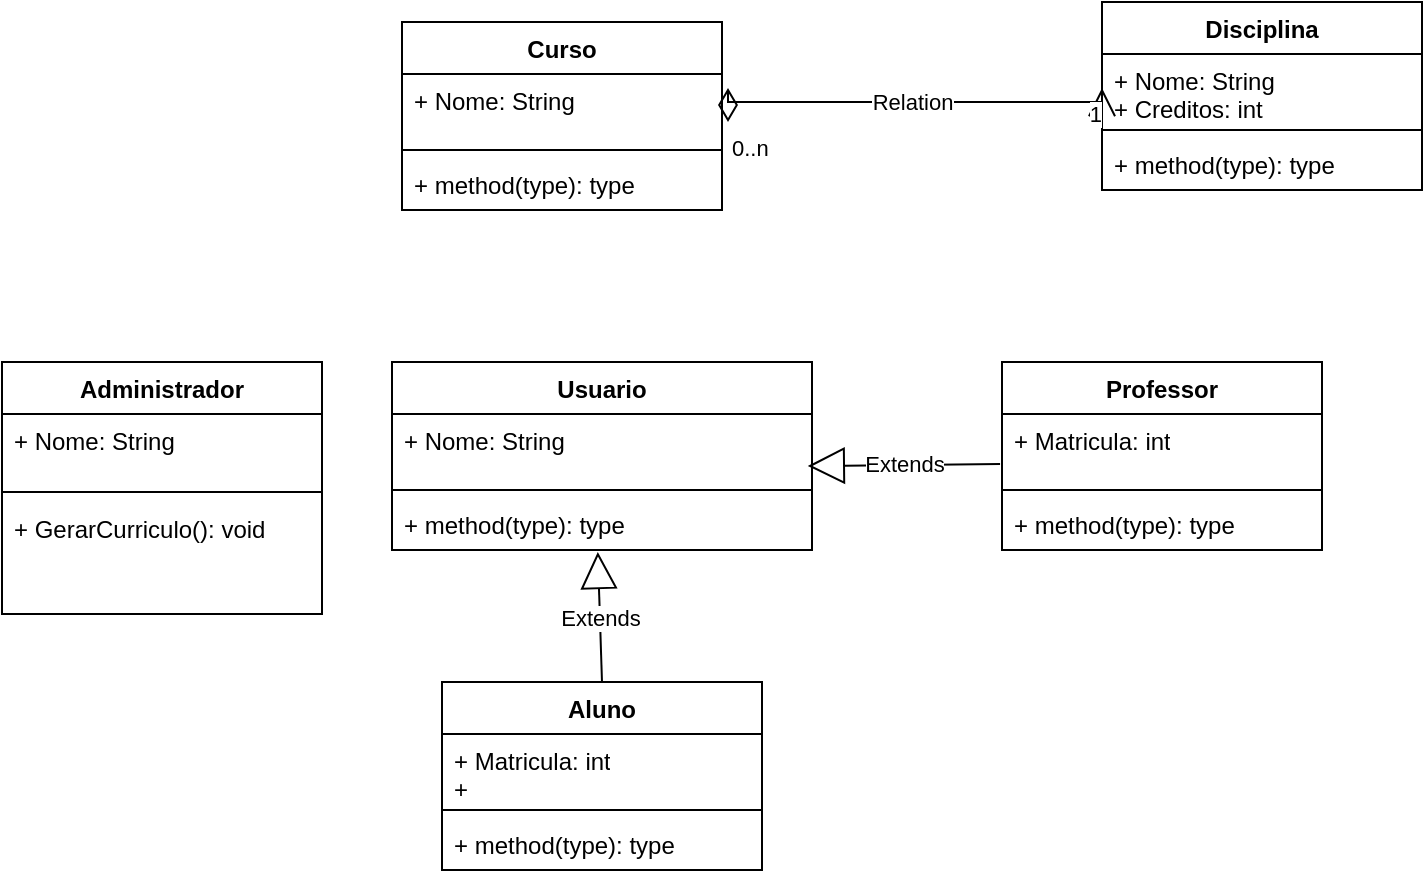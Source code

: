 <mxfile version="21.6.8" type="github">
  <diagram id="C5RBs43oDa-KdzZeNtuy" name="Page-1">
    <mxGraphModel dx="1941" dy="610" grid="1" gridSize="10" guides="1" tooltips="1" connect="1" arrows="1" fold="1" page="1" pageScale="1" pageWidth="827" pageHeight="1169" math="0" shadow="0">
      <root>
        <mxCell id="WIyWlLk6GJQsqaUBKTNV-0" />
        <mxCell id="WIyWlLk6GJQsqaUBKTNV-1" parent="WIyWlLk6GJQsqaUBKTNV-0" />
        <mxCell id="xfJHlxu_VXnrqttIyuLd-0" value="Curso" style="swimlane;fontStyle=1;align=center;verticalAlign=top;childLayout=stackLayout;horizontal=1;startSize=26;horizontalStack=0;resizeParent=1;resizeParentMax=0;resizeLast=0;collapsible=1;marginBottom=0;whiteSpace=wrap;html=1;" vertex="1" parent="WIyWlLk6GJQsqaUBKTNV-1">
          <mxGeometry x="100" y="80" width="160" height="94" as="geometry" />
        </mxCell>
        <mxCell id="xfJHlxu_VXnrqttIyuLd-1" value="+ Nome: String" style="text;strokeColor=none;fillColor=none;align=left;verticalAlign=top;spacingLeft=4;spacingRight=4;overflow=hidden;rotatable=0;points=[[0,0.5],[1,0.5]];portConstraint=eastwest;whiteSpace=wrap;html=1;" vertex="1" parent="xfJHlxu_VXnrqttIyuLd-0">
          <mxGeometry y="26" width="160" height="34" as="geometry" />
        </mxCell>
        <mxCell id="xfJHlxu_VXnrqttIyuLd-2" value="" style="line;strokeWidth=1;fillColor=none;align=left;verticalAlign=middle;spacingTop=-1;spacingLeft=3;spacingRight=3;rotatable=0;labelPosition=right;points=[];portConstraint=eastwest;strokeColor=inherit;" vertex="1" parent="xfJHlxu_VXnrqttIyuLd-0">
          <mxGeometry y="60" width="160" height="8" as="geometry" />
        </mxCell>
        <mxCell id="xfJHlxu_VXnrqttIyuLd-3" value="+ method(type): type" style="text;strokeColor=none;fillColor=none;align=left;verticalAlign=top;spacingLeft=4;spacingRight=4;overflow=hidden;rotatable=0;points=[[0,0.5],[1,0.5]];portConstraint=eastwest;whiteSpace=wrap;html=1;" vertex="1" parent="xfJHlxu_VXnrqttIyuLd-0">
          <mxGeometry y="68" width="160" height="26" as="geometry" />
        </mxCell>
        <mxCell id="xfJHlxu_VXnrqttIyuLd-4" value="Disciplina" style="swimlane;fontStyle=1;align=center;verticalAlign=top;childLayout=stackLayout;horizontal=1;startSize=26;horizontalStack=0;resizeParent=1;resizeParentMax=0;resizeLast=0;collapsible=1;marginBottom=0;whiteSpace=wrap;html=1;" vertex="1" parent="WIyWlLk6GJQsqaUBKTNV-1">
          <mxGeometry x="450" y="70" width="160" height="94" as="geometry" />
        </mxCell>
        <mxCell id="xfJHlxu_VXnrqttIyuLd-5" value="+ Nome: String&lt;br&gt;+ Creditos: int" style="text;strokeColor=none;fillColor=none;align=left;verticalAlign=top;spacingLeft=4;spacingRight=4;overflow=hidden;rotatable=0;points=[[0,0.5],[1,0.5]];portConstraint=eastwest;whiteSpace=wrap;html=1;" vertex="1" parent="xfJHlxu_VXnrqttIyuLd-4">
          <mxGeometry y="26" width="160" height="34" as="geometry" />
        </mxCell>
        <mxCell id="xfJHlxu_VXnrqttIyuLd-6" value="" style="line;strokeWidth=1;fillColor=none;align=left;verticalAlign=middle;spacingTop=-1;spacingLeft=3;spacingRight=3;rotatable=0;labelPosition=right;points=[];portConstraint=eastwest;strokeColor=inherit;" vertex="1" parent="xfJHlxu_VXnrqttIyuLd-4">
          <mxGeometry y="60" width="160" height="8" as="geometry" />
        </mxCell>
        <mxCell id="xfJHlxu_VXnrqttIyuLd-7" value="+ method(type): type" style="text;strokeColor=none;fillColor=none;align=left;verticalAlign=top;spacingLeft=4;spacingRight=4;overflow=hidden;rotatable=0;points=[[0,0.5],[1,0.5]];portConstraint=eastwest;whiteSpace=wrap;html=1;" vertex="1" parent="xfJHlxu_VXnrqttIyuLd-4">
          <mxGeometry y="68" width="160" height="26" as="geometry" />
        </mxCell>
        <mxCell id="xfJHlxu_VXnrqttIyuLd-8" value="Aluno" style="swimlane;fontStyle=1;align=center;verticalAlign=top;childLayout=stackLayout;horizontal=1;startSize=26;horizontalStack=0;resizeParent=1;resizeParentMax=0;resizeLast=0;collapsible=1;marginBottom=0;whiteSpace=wrap;html=1;" vertex="1" parent="WIyWlLk6GJQsqaUBKTNV-1">
          <mxGeometry x="120" y="410" width="160" height="94" as="geometry" />
        </mxCell>
        <mxCell id="xfJHlxu_VXnrqttIyuLd-9" value="+ Matricula: int&lt;br&gt;+&amp;nbsp;" style="text;strokeColor=none;fillColor=none;align=left;verticalAlign=top;spacingLeft=4;spacingRight=4;overflow=hidden;rotatable=0;points=[[0,0.5],[1,0.5]];portConstraint=eastwest;whiteSpace=wrap;html=1;" vertex="1" parent="xfJHlxu_VXnrqttIyuLd-8">
          <mxGeometry y="26" width="160" height="34" as="geometry" />
        </mxCell>
        <mxCell id="xfJHlxu_VXnrqttIyuLd-10" value="" style="line;strokeWidth=1;fillColor=none;align=left;verticalAlign=middle;spacingTop=-1;spacingLeft=3;spacingRight=3;rotatable=0;labelPosition=right;points=[];portConstraint=eastwest;strokeColor=inherit;" vertex="1" parent="xfJHlxu_VXnrqttIyuLd-8">
          <mxGeometry y="60" width="160" height="8" as="geometry" />
        </mxCell>
        <mxCell id="xfJHlxu_VXnrqttIyuLd-11" value="+ method(type): type" style="text;strokeColor=none;fillColor=none;align=left;verticalAlign=top;spacingLeft=4;spacingRight=4;overflow=hidden;rotatable=0;points=[[0,0.5],[1,0.5]];portConstraint=eastwest;whiteSpace=wrap;html=1;" vertex="1" parent="xfJHlxu_VXnrqttIyuLd-8">
          <mxGeometry y="68" width="160" height="26" as="geometry" />
        </mxCell>
        <mxCell id="xfJHlxu_VXnrqttIyuLd-12" value="Usuario" style="swimlane;fontStyle=1;align=center;verticalAlign=top;childLayout=stackLayout;horizontal=1;startSize=26;horizontalStack=0;resizeParent=1;resizeParentMax=0;resizeLast=0;collapsible=1;marginBottom=0;whiteSpace=wrap;html=1;" vertex="1" parent="WIyWlLk6GJQsqaUBKTNV-1">
          <mxGeometry x="95" y="250" width="210" height="94" as="geometry" />
        </mxCell>
        <mxCell id="xfJHlxu_VXnrqttIyuLd-13" value="+ Nome: String" style="text;strokeColor=none;fillColor=none;align=left;verticalAlign=top;spacingLeft=4;spacingRight=4;overflow=hidden;rotatable=0;points=[[0,0.5],[1,0.5]];portConstraint=eastwest;whiteSpace=wrap;html=1;" vertex="1" parent="xfJHlxu_VXnrqttIyuLd-12">
          <mxGeometry y="26" width="210" height="34" as="geometry" />
        </mxCell>
        <mxCell id="xfJHlxu_VXnrqttIyuLd-14" value="" style="line;strokeWidth=1;fillColor=none;align=left;verticalAlign=middle;spacingTop=-1;spacingLeft=3;spacingRight=3;rotatable=0;labelPosition=right;points=[];portConstraint=eastwest;strokeColor=inherit;" vertex="1" parent="xfJHlxu_VXnrqttIyuLd-12">
          <mxGeometry y="60" width="210" height="8" as="geometry" />
        </mxCell>
        <mxCell id="xfJHlxu_VXnrqttIyuLd-15" value="+ method(type): type" style="text;strokeColor=none;fillColor=none;align=left;verticalAlign=top;spacingLeft=4;spacingRight=4;overflow=hidden;rotatable=0;points=[[0,0.5],[1,0.5]];portConstraint=eastwest;whiteSpace=wrap;html=1;" vertex="1" parent="xfJHlxu_VXnrqttIyuLd-12">
          <mxGeometry y="68" width="210" height="26" as="geometry" />
        </mxCell>
        <mxCell id="xfJHlxu_VXnrqttIyuLd-16" value="Extends" style="endArrow=block;endSize=16;endFill=0;html=1;rounded=0;exitX=0.5;exitY=0;exitDx=0;exitDy=0;entryX=0.49;entryY=1.038;entryDx=0;entryDy=0;entryPerimeter=0;" edge="1" parent="WIyWlLk6GJQsqaUBKTNV-1" source="xfJHlxu_VXnrqttIyuLd-8" target="xfJHlxu_VXnrqttIyuLd-15">
          <mxGeometry width="160" relative="1" as="geometry">
            <mxPoint x="330" y="320" as="sourcePoint" />
            <mxPoint x="260" y="370" as="targetPoint" />
          </mxGeometry>
        </mxCell>
        <mxCell id="xfJHlxu_VXnrqttIyuLd-17" value="Professor" style="swimlane;fontStyle=1;align=center;verticalAlign=top;childLayout=stackLayout;horizontal=1;startSize=26;horizontalStack=0;resizeParent=1;resizeParentMax=0;resizeLast=0;collapsible=1;marginBottom=0;whiteSpace=wrap;html=1;" vertex="1" parent="WIyWlLk6GJQsqaUBKTNV-1">
          <mxGeometry x="400" y="250" width="160" height="94" as="geometry" />
        </mxCell>
        <mxCell id="xfJHlxu_VXnrqttIyuLd-18" value="+ Matricula: int" style="text;strokeColor=none;fillColor=none;align=left;verticalAlign=top;spacingLeft=4;spacingRight=4;overflow=hidden;rotatable=0;points=[[0,0.5],[1,0.5]];portConstraint=eastwest;whiteSpace=wrap;html=1;" vertex="1" parent="xfJHlxu_VXnrqttIyuLd-17">
          <mxGeometry y="26" width="160" height="34" as="geometry" />
        </mxCell>
        <mxCell id="xfJHlxu_VXnrqttIyuLd-19" value="" style="line;strokeWidth=1;fillColor=none;align=left;verticalAlign=middle;spacingTop=-1;spacingLeft=3;spacingRight=3;rotatable=0;labelPosition=right;points=[];portConstraint=eastwest;strokeColor=inherit;" vertex="1" parent="xfJHlxu_VXnrqttIyuLd-17">
          <mxGeometry y="60" width="160" height="8" as="geometry" />
        </mxCell>
        <mxCell id="xfJHlxu_VXnrqttIyuLd-20" value="+ method(type): type" style="text;strokeColor=none;fillColor=none;align=left;verticalAlign=top;spacingLeft=4;spacingRight=4;overflow=hidden;rotatable=0;points=[[0,0.5],[1,0.5]];portConstraint=eastwest;whiteSpace=wrap;html=1;" vertex="1" parent="xfJHlxu_VXnrqttIyuLd-17">
          <mxGeometry y="68" width="160" height="26" as="geometry" />
        </mxCell>
        <mxCell id="xfJHlxu_VXnrqttIyuLd-21" value="Extends" style="endArrow=block;endSize=16;endFill=0;html=1;rounded=0;exitX=-0.006;exitY=0.735;exitDx=0;exitDy=0;exitPerimeter=0;entryX=0.99;entryY=0.765;entryDx=0;entryDy=0;entryPerimeter=0;" edge="1" parent="WIyWlLk6GJQsqaUBKTNV-1" source="xfJHlxu_VXnrqttIyuLd-18" target="xfJHlxu_VXnrqttIyuLd-13">
          <mxGeometry x="-0.002" width="160" relative="1" as="geometry">
            <mxPoint x="340" y="360" as="sourcePoint" />
            <mxPoint x="500" y="360" as="targetPoint" />
            <mxPoint as="offset" />
          </mxGeometry>
        </mxCell>
        <mxCell id="xfJHlxu_VXnrqttIyuLd-22" value="Administrador" style="swimlane;fontStyle=1;align=center;verticalAlign=top;childLayout=stackLayout;horizontal=1;startSize=26;horizontalStack=0;resizeParent=1;resizeParentMax=0;resizeLast=0;collapsible=1;marginBottom=0;whiteSpace=wrap;html=1;" vertex="1" parent="WIyWlLk6GJQsqaUBKTNV-1">
          <mxGeometry x="-100" y="250" width="160" height="126" as="geometry">
            <mxRectangle x="630" y="250" width="120" height="30" as="alternateBounds" />
          </mxGeometry>
        </mxCell>
        <mxCell id="xfJHlxu_VXnrqttIyuLd-23" value="+ Nome: String" style="text;strokeColor=none;fillColor=none;align=left;verticalAlign=top;spacingLeft=4;spacingRight=4;overflow=hidden;rotatable=0;points=[[0,0.5],[1,0.5]];portConstraint=eastwest;whiteSpace=wrap;html=1;" vertex="1" parent="xfJHlxu_VXnrqttIyuLd-22">
          <mxGeometry y="26" width="160" height="34" as="geometry" />
        </mxCell>
        <mxCell id="xfJHlxu_VXnrqttIyuLd-24" value="" style="line;strokeWidth=1;fillColor=none;align=left;verticalAlign=middle;spacingTop=-1;spacingLeft=3;spacingRight=3;rotatable=0;labelPosition=right;points=[];portConstraint=eastwest;strokeColor=inherit;" vertex="1" parent="xfJHlxu_VXnrqttIyuLd-22">
          <mxGeometry y="60" width="160" height="10" as="geometry" />
        </mxCell>
        <mxCell id="xfJHlxu_VXnrqttIyuLd-25" value="+ GerarCurriculo(): void" style="text;strokeColor=none;fillColor=none;align=left;verticalAlign=top;spacingLeft=4;spacingRight=4;overflow=hidden;rotatable=0;points=[[0,0.5],[1,0.5]];portConstraint=eastwest;whiteSpace=wrap;html=1;" vertex="1" parent="xfJHlxu_VXnrqttIyuLd-22">
          <mxGeometry y="70" width="160" height="56" as="geometry" />
        </mxCell>
        <mxCell id="xfJHlxu_VXnrqttIyuLd-26" value="Relation" style="endArrow=open;html=1;endSize=12;startArrow=diamondThin;startSize=14;startFill=0;edgeStyle=orthogonalEdgeStyle;rounded=0;entryX=0;entryY=0.5;entryDx=0;entryDy=0;" edge="1" parent="WIyWlLk6GJQsqaUBKTNV-1" target="xfJHlxu_VXnrqttIyuLd-5">
          <mxGeometry relative="1" as="geometry">
            <mxPoint x="263" y="130" as="sourcePoint" />
            <mxPoint x="470" y="110" as="targetPoint" />
            <Array as="points">
              <mxPoint x="283" y="120" />
              <mxPoint x="400" y="120" />
            </Array>
          </mxGeometry>
        </mxCell>
        <mxCell id="xfJHlxu_VXnrqttIyuLd-27" value="0..n" style="edgeLabel;resizable=0;html=1;align=left;verticalAlign=top;" connectable="0" vertex="1" parent="xfJHlxu_VXnrqttIyuLd-26">
          <mxGeometry x="-1" relative="1" as="geometry" />
        </mxCell>
        <mxCell id="xfJHlxu_VXnrqttIyuLd-28" value="1" style="edgeLabel;resizable=0;html=1;align=right;verticalAlign=top;" connectable="0" vertex="1" parent="xfJHlxu_VXnrqttIyuLd-26">
          <mxGeometry x="1" relative="1" as="geometry" />
        </mxCell>
      </root>
    </mxGraphModel>
  </diagram>
</mxfile>
